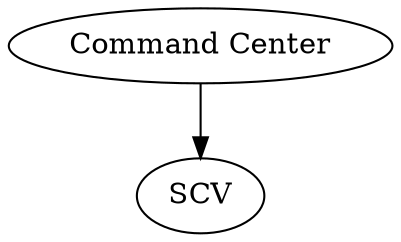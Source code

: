 digraph G {
0 [depth=0, label="Command Center", penwidth=1, strength=1, x=0, y=0, z=0];
1 [depth=1, label=SCV, penwidth=1, strength=1, x=0, y=0, z=0];
0->1 ;
}
